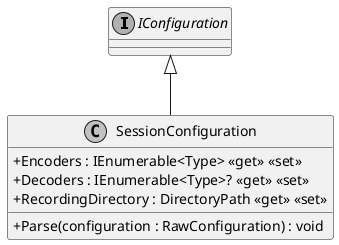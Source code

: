 @startuml
skinparam monochrome true
skinparam classAttributeIconSize 0

interface IConfiguration

IConfiguration <|-- SessionConfiguration
!startsub default
class SessionConfiguration {
    + Encoders : IEnumerable<Type> <<get>> <<set>>
    + Decoders : IEnumerable<Type>? <<get>> <<set>>
    + RecordingDirectory : DirectoryPath <<get>> <<set>>
    + Parse(configuration : RawConfiguration) : void
}
!endsub

@enduml
